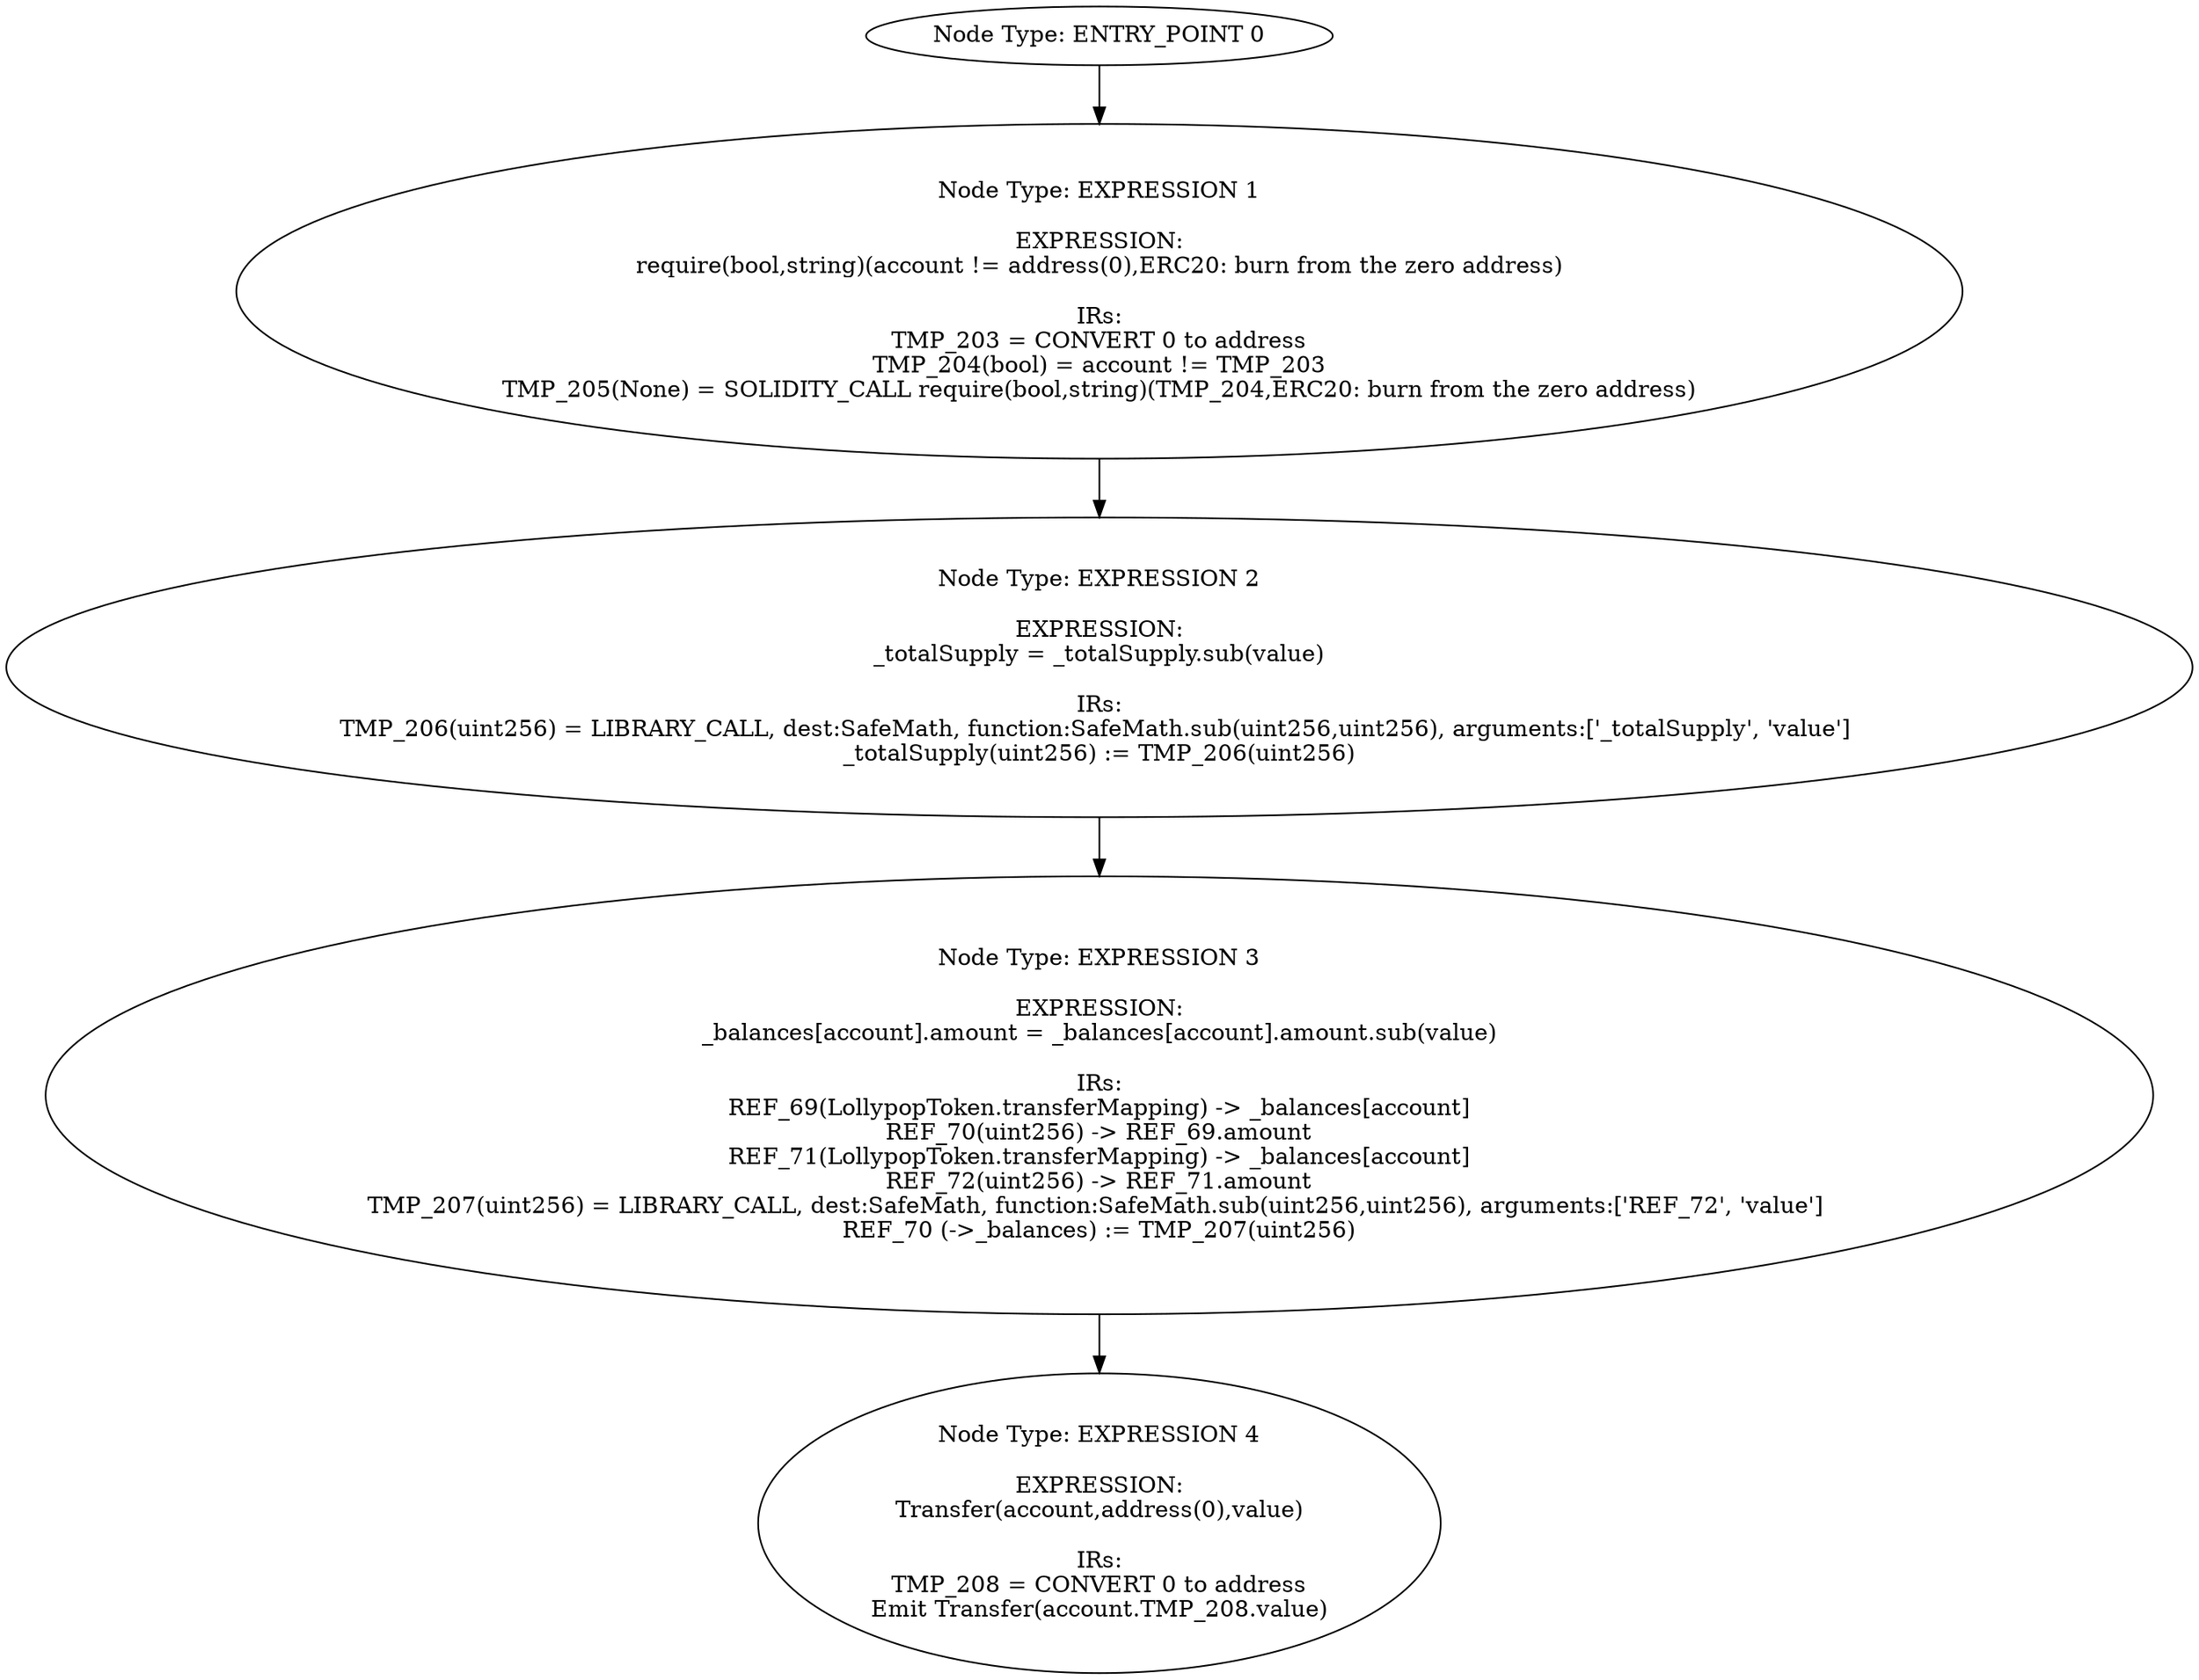 digraph{
0[label="Node Type: ENTRY_POINT 0
"];
0->1;
1[label="Node Type: EXPRESSION 1

EXPRESSION:
require(bool,string)(account != address(0),ERC20: burn from the zero address)

IRs:
TMP_203 = CONVERT 0 to address
TMP_204(bool) = account != TMP_203
TMP_205(None) = SOLIDITY_CALL require(bool,string)(TMP_204,ERC20: burn from the zero address)"];
1->2;
2[label="Node Type: EXPRESSION 2

EXPRESSION:
_totalSupply = _totalSupply.sub(value)

IRs:
TMP_206(uint256) = LIBRARY_CALL, dest:SafeMath, function:SafeMath.sub(uint256,uint256), arguments:['_totalSupply', 'value'] 
_totalSupply(uint256) := TMP_206(uint256)"];
2->3;
3[label="Node Type: EXPRESSION 3

EXPRESSION:
_balances[account].amount = _balances[account].amount.sub(value)

IRs:
REF_69(LollypopToken.transferMapping) -> _balances[account]
REF_70(uint256) -> REF_69.amount
REF_71(LollypopToken.transferMapping) -> _balances[account]
REF_72(uint256) -> REF_71.amount
TMP_207(uint256) = LIBRARY_CALL, dest:SafeMath, function:SafeMath.sub(uint256,uint256), arguments:['REF_72', 'value'] 
REF_70 (->_balances) := TMP_207(uint256)"];
3->4;
4[label="Node Type: EXPRESSION 4

EXPRESSION:
Transfer(account,address(0),value)

IRs:
TMP_208 = CONVERT 0 to address
Emit Transfer(account.TMP_208.value)"];
}
